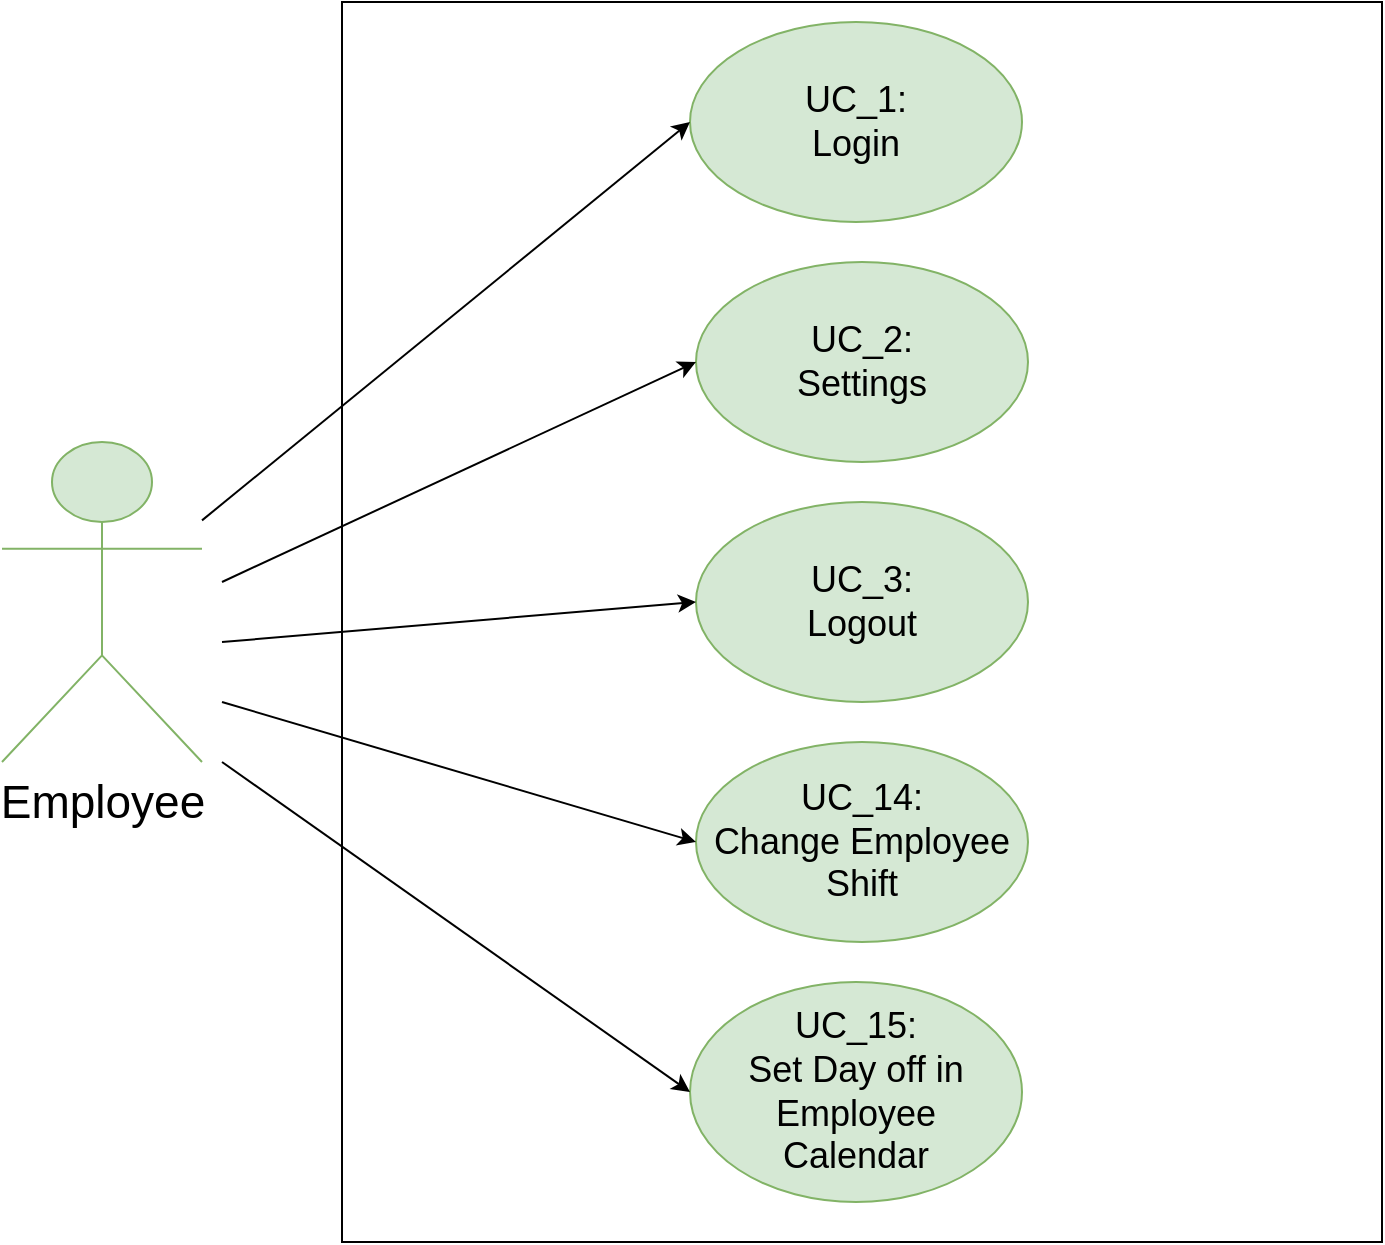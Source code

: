 <mxfile version="13.1.3" type="github">
  <diagram id="G8N1r6jdoabXi4Lfb5Il" name="Page-1">
    <mxGraphModel dx="1062" dy="584" grid="1" gridSize="10" guides="1" tooltips="1" connect="1" arrows="1" fold="1" page="1" pageScale="1" pageWidth="827" pageHeight="1169" math="0" shadow="0">
      <root>
        <mxCell id="0" />
        <mxCell id="1" parent="0" />
        <mxCell id="Qvahahb48yr9GtLQuxvj-1" value="" style="rounded=0;whiteSpace=wrap;html=1;" parent="1" vertex="1">
          <mxGeometry x="240" y="40" width="520" height="620" as="geometry" />
        </mxCell>
        <mxCell id="Qvahahb48yr9GtLQuxvj-3" value="UC_1: &lt;br style=&quot;font-size: 18px;&quot;&gt;Login" style="ellipse;whiteSpace=wrap;html=1;fillColor=#d5e8d4;strokeColor=#82b366;fontSize=18;" parent="1" vertex="1">
          <mxGeometry x="414" y="50" width="166" height="100" as="geometry" />
        </mxCell>
        <mxCell id="Qvahahb48yr9GtLQuxvj-20" value="Employee" style="shape=umlActor;verticalLabelPosition=bottom;labelBackgroundColor=#ffffff;verticalAlign=top;html=1;outlineConnect=0;fontSize=23;fillColor=#d5e8d4;strokeColor=#82b366;" parent="1" vertex="1">
          <mxGeometry x="70" y="260" width="100" height="160" as="geometry" />
        </mxCell>
        <mxCell id="Qvahahb48yr9GtLQuxvj-25" value="" style="endArrow=classic;html=1;fontSize=23;entryX=0;entryY=0.5;entryDx=0;entryDy=0;" parent="1" target="Qvahahb48yr9GtLQuxvj-3" edge="1" source="Qvahahb48yr9GtLQuxvj-20">
          <mxGeometry width="50" height="50" relative="1" as="geometry">
            <mxPoint x="710" y="590" as="sourcePoint" />
            <mxPoint x="510" y="440" as="targetPoint" />
          </mxGeometry>
        </mxCell>
        <mxCell id="LBkUfuuZfX_eGjepryZq-2" value="UC_3: &lt;br style=&quot;font-size: 18px;&quot;&gt;Logout" style="ellipse;whiteSpace=wrap;html=1;fillColor=#d5e8d4;strokeColor=#82b366;fontSize=18;" vertex="1" parent="1">
          <mxGeometry x="417" y="290" width="166" height="100" as="geometry" />
        </mxCell>
        <mxCell id="LBkUfuuZfX_eGjepryZq-3" value="UC_2: &lt;br style=&quot;font-size: 18px&quot;&gt;Settings" style="ellipse;whiteSpace=wrap;html=1;fillColor=#d5e8d4;strokeColor=#82b366;fontSize=18;" vertex="1" parent="1">
          <mxGeometry x="417" y="170" width="166" height="100" as="geometry" />
        </mxCell>
        <mxCell id="LBkUfuuZfX_eGjepryZq-4" value="&lt;span style=&quot;font-size: 18px;&quot;&gt;UC_14: &lt;br style=&quot;font-size: 18px;&quot;&gt;Change Employee Shift&lt;/span&gt;" style="ellipse;whiteSpace=wrap;html=1;fillColor=#d5e8d4;strokeColor=#82b366;fontSize=18;" vertex="1" parent="1">
          <mxGeometry x="417" y="410" width="166" height="100" as="geometry" />
        </mxCell>
        <mxCell id="LBkUfuuZfX_eGjepryZq-5" value="&lt;span style=&quot;font-size: 18px&quot;&gt;UC_15:&lt;/span&gt;&lt;br style=&quot;font-size: 18px&quot;&gt;&lt;span style=&quot;font-size: 18px&quot;&gt;Set Day off in Employee &lt;br&gt;Calendar&lt;/span&gt;" style="ellipse;whiteSpace=wrap;html=1;fillColor=#d5e8d4;strokeColor=#82b366;fontSize=18;" vertex="1" parent="1">
          <mxGeometry x="414" y="530" width="166" height="110" as="geometry" />
        </mxCell>
        <mxCell id="LBkUfuuZfX_eGjepryZq-7" value="" style="endArrow=classic;html=1;fontSize=18;entryX=0;entryY=0.5;entryDx=0;entryDy=0;" edge="1" parent="1" target="LBkUfuuZfX_eGjepryZq-3">
          <mxGeometry width="50" height="50" relative="1" as="geometry">
            <mxPoint x="180" y="330" as="sourcePoint" />
            <mxPoint x="260" y="310" as="targetPoint" />
          </mxGeometry>
        </mxCell>
        <mxCell id="LBkUfuuZfX_eGjepryZq-9" value="" style="endArrow=classic;html=1;fontSize=18;entryX=0;entryY=0.5;entryDx=0;entryDy=0;" edge="1" parent="1" target="LBkUfuuZfX_eGjepryZq-5">
          <mxGeometry width="50" height="50" relative="1" as="geometry">
            <mxPoint x="180" y="420" as="sourcePoint" />
            <mxPoint x="427" y="230" as="targetPoint" />
          </mxGeometry>
        </mxCell>
        <mxCell id="LBkUfuuZfX_eGjepryZq-10" value="" style="endArrow=classic;html=1;fontSize=18;entryX=0;entryY=0.5;entryDx=0;entryDy=0;" edge="1" parent="1" target="LBkUfuuZfX_eGjepryZq-4">
          <mxGeometry width="50" height="50" relative="1" as="geometry">
            <mxPoint x="180" y="390" as="sourcePoint" />
            <mxPoint x="437" y="240" as="targetPoint" />
          </mxGeometry>
        </mxCell>
        <mxCell id="LBkUfuuZfX_eGjepryZq-11" value="" style="endArrow=classic;html=1;fontSize=18;entryX=0;entryY=0.5;entryDx=0;entryDy=0;" edge="1" parent="1" target="LBkUfuuZfX_eGjepryZq-2">
          <mxGeometry width="50" height="50" relative="1" as="geometry">
            <mxPoint x="180" y="360" as="sourcePoint" />
            <mxPoint x="447" y="250" as="targetPoint" />
          </mxGeometry>
        </mxCell>
      </root>
    </mxGraphModel>
  </diagram>
</mxfile>
